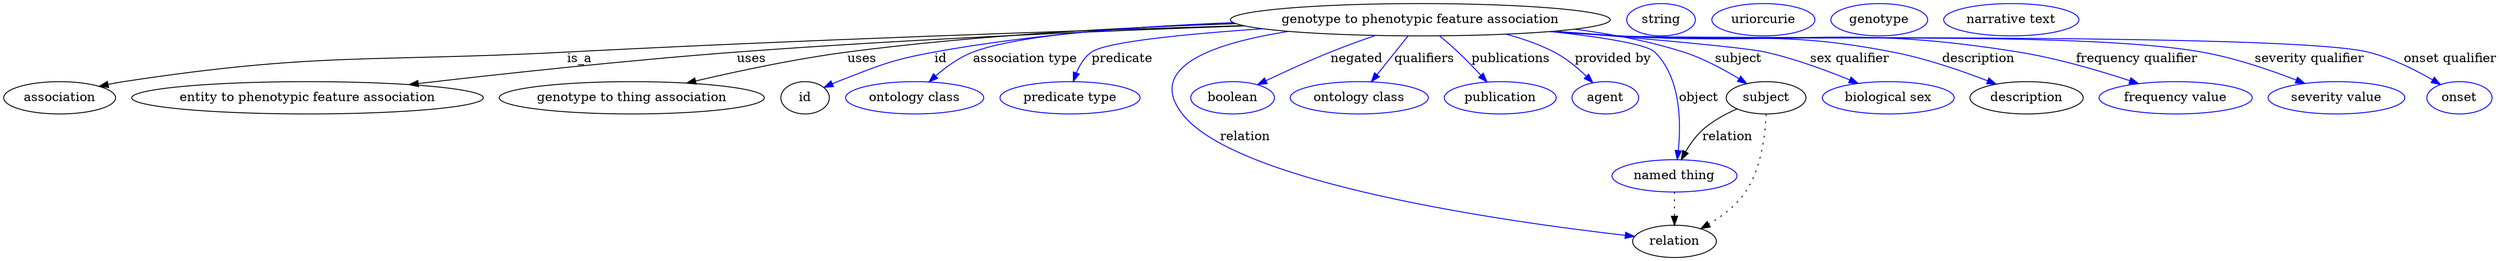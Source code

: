 digraph {
	graph [bb="0,0,2273.3,283"];
	node [label="\N"];
	"genotype to phenotypic feature association"	 [height=0.5,
		label="genotype to phenotypic feature association",
		pos="1289,265",
		width=4.4954];
	association	 [height=0.5,
		pos="50.046,178",
		width=1.3902];
	"genotype to phenotypic feature association" -> association	 [label=is_a,
		lp="514.05,221.5",
		pos="e,86.875,190.36 1134.2,259.65 975.63,253.75 722,243.2 503.05,229 328.13,217.65 282.25,228.69 110.05,196 105.66,195.17 101.14,194.14 \
96.637,193"];
	"entity to phenotypic feature association"	 [height=0.5,
		pos="268.05,178",
		width=4.1524];
	"genotype to phenotypic feature association" -> "entity to phenotypic feature association"	 [label=uses,
		lp="669.05,221.5",
		pos="e,360.97,192.13 1135.2,259.4 1007.1,253.98 819.94,244.3 657.05,229 559.86,219.87 449.57,204.98 371.31,193.64"];
	"genotype to thing association"	 [height=0.5,
		pos="550.05,178",
		width=3.1775];
	"genotype to phenotypic feature association" -> "genotype to thing association"	 [label=uses,
		lp="772.05,221.5",
		pos="e,604.36,193.89 1130.6,261.26 1025.1,257.04 883.66,248.07 760.05,229 710.44,221.35 655.34,207.76 614.02,196.54"];
	id	 [height=0.5,
		pos="709.05,178",
		width=0.75];
	"genotype to phenotypic feature association" -> id	 [color=blue,
		label=id,
		lp="843.55,221.5",
		pos="e,730.55,189.29 1142.1,257.42 1033.2,251.01 894.17,240.98 838.05,229 795.15,219.84 785.4,213.17 745.05,196 743.26,195.24 741.44,\
194.43 739.61,193.6",
		style=solid];
	"association type"	 [color=blue,
		height=0.5,
		label="ontology class",
		pos="816.05,178",
		width=1.7151];
	"genotype to phenotypic feature association" -> "association type"	 [color=blue,
		label="association type",
		lp="920.05,221.5",
		pos="e,831.2,195.63 1130.8,261.09 1034.3,256.8 921.08,247.81 876.05,229 862.07,223.16 848.96,212.83 838.58,202.98",
		style=solid];
	predicate	 [color=blue,
		height=0.5,
		label="predicate type",
		pos="956.05,178",
		width=1.679];
	"genotype to phenotypic feature association" -> predicate	 [color=blue,
		label=predicate,
		lp="1005,221.5",
		pos="e,959.8,195.99 1152.8,255.24 1076.8,248.72 994.57,239.45 980.05,229 972.2,223.35 966.83,214.47 963.2,205.69",
		style=solid];
	object	 [color=blue,
		height=0.5,
		label="named thing",
		pos="1526,91",
		width=1.5346];
	"genotype to phenotypic feature association" -> object	 [color=blue,
		label=object,
		lp="1541,178",
		pos="e,1527.2,109.29 1414.9,253.65 1448.5,248.25 1478.8,240.37 1491,229 1521.2,200.99 1526.9,151.09 1527.2,119.6",
		style=solid];
	negated	 [color=blue,
		height=0.5,
		label=boolean,
		pos="1110,178",
		width=1.0652];
	"genotype to phenotypic feature association" -> negated	 [color=blue,
		label=negated,
		lp="1229.5,221.5",
		pos="e,1135.2,191.64 1248.4,247.54 1235.5,241.8 1221.1,235.28 1208,229 1186.6,218.67 1162.9,206.38 1144.2,196.45",
		style=solid];
	qualifiers	 [color=blue,
		height=0.5,
		label="ontology class",
		pos="1228,178",
		width=1.7151];
	"genotype to phenotypic feature association" -> qualifiers	 [color=blue,
		label=qualifiers,
		lp="1289,221.5",
		pos="e,1240.5,195.71 1276.4,246.97 1267.7,234.53 1255.9,217.78 1246.2,203.91",
		style=solid];
	publications	 [color=blue,
		height=0.5,
		label=publication,
		pos="1358,178",
		width=1.3902];
	"genotype to phenotypic feature association" -> publications	 [color=blue,
		label=publications,
		lp="1363.5,221.5",
		pos="e,1344.9,195.61 1304.5,246.81 1309.2,241.14 1314.4,234.85 1319,229 1325.5,220.85 1332.5,211.85 1338.7,203.71",
		style=solid];
	"provided by"	 [color=blue,
		height=0.5,
		label=agent,
		pos="1456,178",
		width=0.83048];
	"genotype to phenotypic feature association" -> "provided by"	 [color=blue,
		label="provided by",
		lp="1454,221.5",
		pos="e,1442.1,194.25 1356.5,248.56 1371.7,243.45 1387.4,236.99 1401,229 1413.5,221.74 1425.4,211.24 1435,201.66",
		style=solid];
	relation	 [height=0.5,
		pos="1526,18",
		width=1.0471];
	"genotype to phenotypic feature association" -> relation	 [color=blue,
		label=relation,
		lp="1125,134.5",
		pos="e,1489.9,23.515 1179.3,251.71 1104.6,237.89 1025.4,210.88 1063,160 1113.5,91.708 1372.7,42.77 1479.7,25.168",
		style=solid];
	subject	 [height=0.5,
		pos="1610,178",
		width=0.99297];
	"genotype to phenotypic feature association" -> subject	 [color=blue,
		label=subject,
		lp="1584.5,221.5",
		pos="e,1592.3,193.79 1408.2,252.8 1459.3,246.51 1512.5,238.22 1536,229 1553.5,222.15 1570.8,210.51 1584.4,200.07",
		style=solid];
	"sex qualifier"	 [color=blue,
		height=0.5,
		label="biological sex",
		pos="1724,178",
		width=1.661];
	"genotype to phenotypic feature association" -> "sex qualifier"	 [color=blue,
		label="sex qualifier",
		lp="1685,221.5",
		pos="e,1694.9,193.77 1406.6,252.57 1493.4,243.26 1598.1,231.68 1608,229 1635,221.74 1663.7,209.14 1685.9,198.29",
		style=solid];
	description	 [height=0.5,
		pos="1852,178",
		width=1.3902];
	"genotype to phenotypic feature association" -> description	 [color=blue,
		label=description,
		lp="1801.5,221.5",
		pos="e,1822.6,192.65 1403.8,252.26 1422.2,250.38 1441.2,248.56 1459,247 1576.2,236.81 1608.3,254.93 1723,229 1754.5,221.89 1788.3,208.27 \
1813.5,196.89",
		style=solid];
	"frequency qualifier"	 [color=blue,
		height=0.5,
		label="frequency value",
		pos="1988,178",
		width=1.8776];
	"genotype to phenotypic feature association" -> "frequency qualifier"	 [color=blue,
		label="frequency qualifier",
		lp="1944,221.5",
		pos="e,1951.9,193.27 1402.4,252.08 1421.3,250.19 1440.7,248.41 1459,247 1626.3,234.16 1671.2,259.97 1836,229 1872.7,222.12 1912.6,208.49 \
1942.3,197.05",
		style=solid];
	"severity qualifier"	 [color=blue,
		height=0.5,
		label="severity value",
		pos="2133,178",
		width=1.661];
	"genotype to phenotypic feature association" -> "severity qualifier"	 [color=blue,
		label="severity qualifier",
		lp="2095.5,221.5",
		pos="e,2101.7,193.45 1401,251.99 1420.3,250.07 1440.2,248.31 1459,247 1579,238.66 1882.1,252.86 2000,229 2032.1,222.52 2066.5,209.14 \
2092.3,197.72",
		style=solid];
	"onset qualifier"	 [color=blue,
		height=0.5,
		label=onset,
		pos="2244,178",
		width=0.81243];
	"genotype to phenotypic feature association" -> "onset qualifier"	 [color=blue,
		label="onset qualifier",
		lp="2221.5,221.5",
		pos="e,2224.5,191.6 1400.5,251.92 1420,250 1440.1,248.25 1459,247 1535.2,241.98 2072.1,248.11 2146,229 2171.1,222.52 2197,208.71 2215.8,\
197.09",
		style=solid];
	association_id	 [color=blue,
		height=0.5,
		label=string,
		pos="1499,265",
		width=0.84854];
	object -> relation	 [pos="e,1526,36.09 1526,72.955 1526,64.883 1526,55.176 1526,46.182",
		style=dotted];
	"genotype to phenotypic feature association_relation"	 [color=blue,
		height=0.5,
		label=uriorcurie,
		pos="1593,265",
		width=1.2638];
	subject -> object	 [label=relation,
		lp="1577,134.5",
		pos="e,1534,108.85 1585.4,164.85 1575.5,158.78 1564.5,150.93 1556,142 1549.4,134.95 1543.5,126.16 1538.8,117.87"];
	subject -> relation	 [pos="e,1549.4,32.21 1610.1,159.66 1609.5,137.65 1605.8,100.31 1590,73 1582.1,59.297 1569.5,47.363 1557.5,38.145",
		style=dotted];
	"genotype to phenotypic feature association_subject"	 [color=blue,
		height=0.5,
		label=genotype,
		pos="1699,265",
		width=1.1916];
	"entity to phenotypic feature association_description"	 [color=blue,
		height=0.5,
		label="narrative text",
		pos="1818,265",
		width=1.6068];
}
